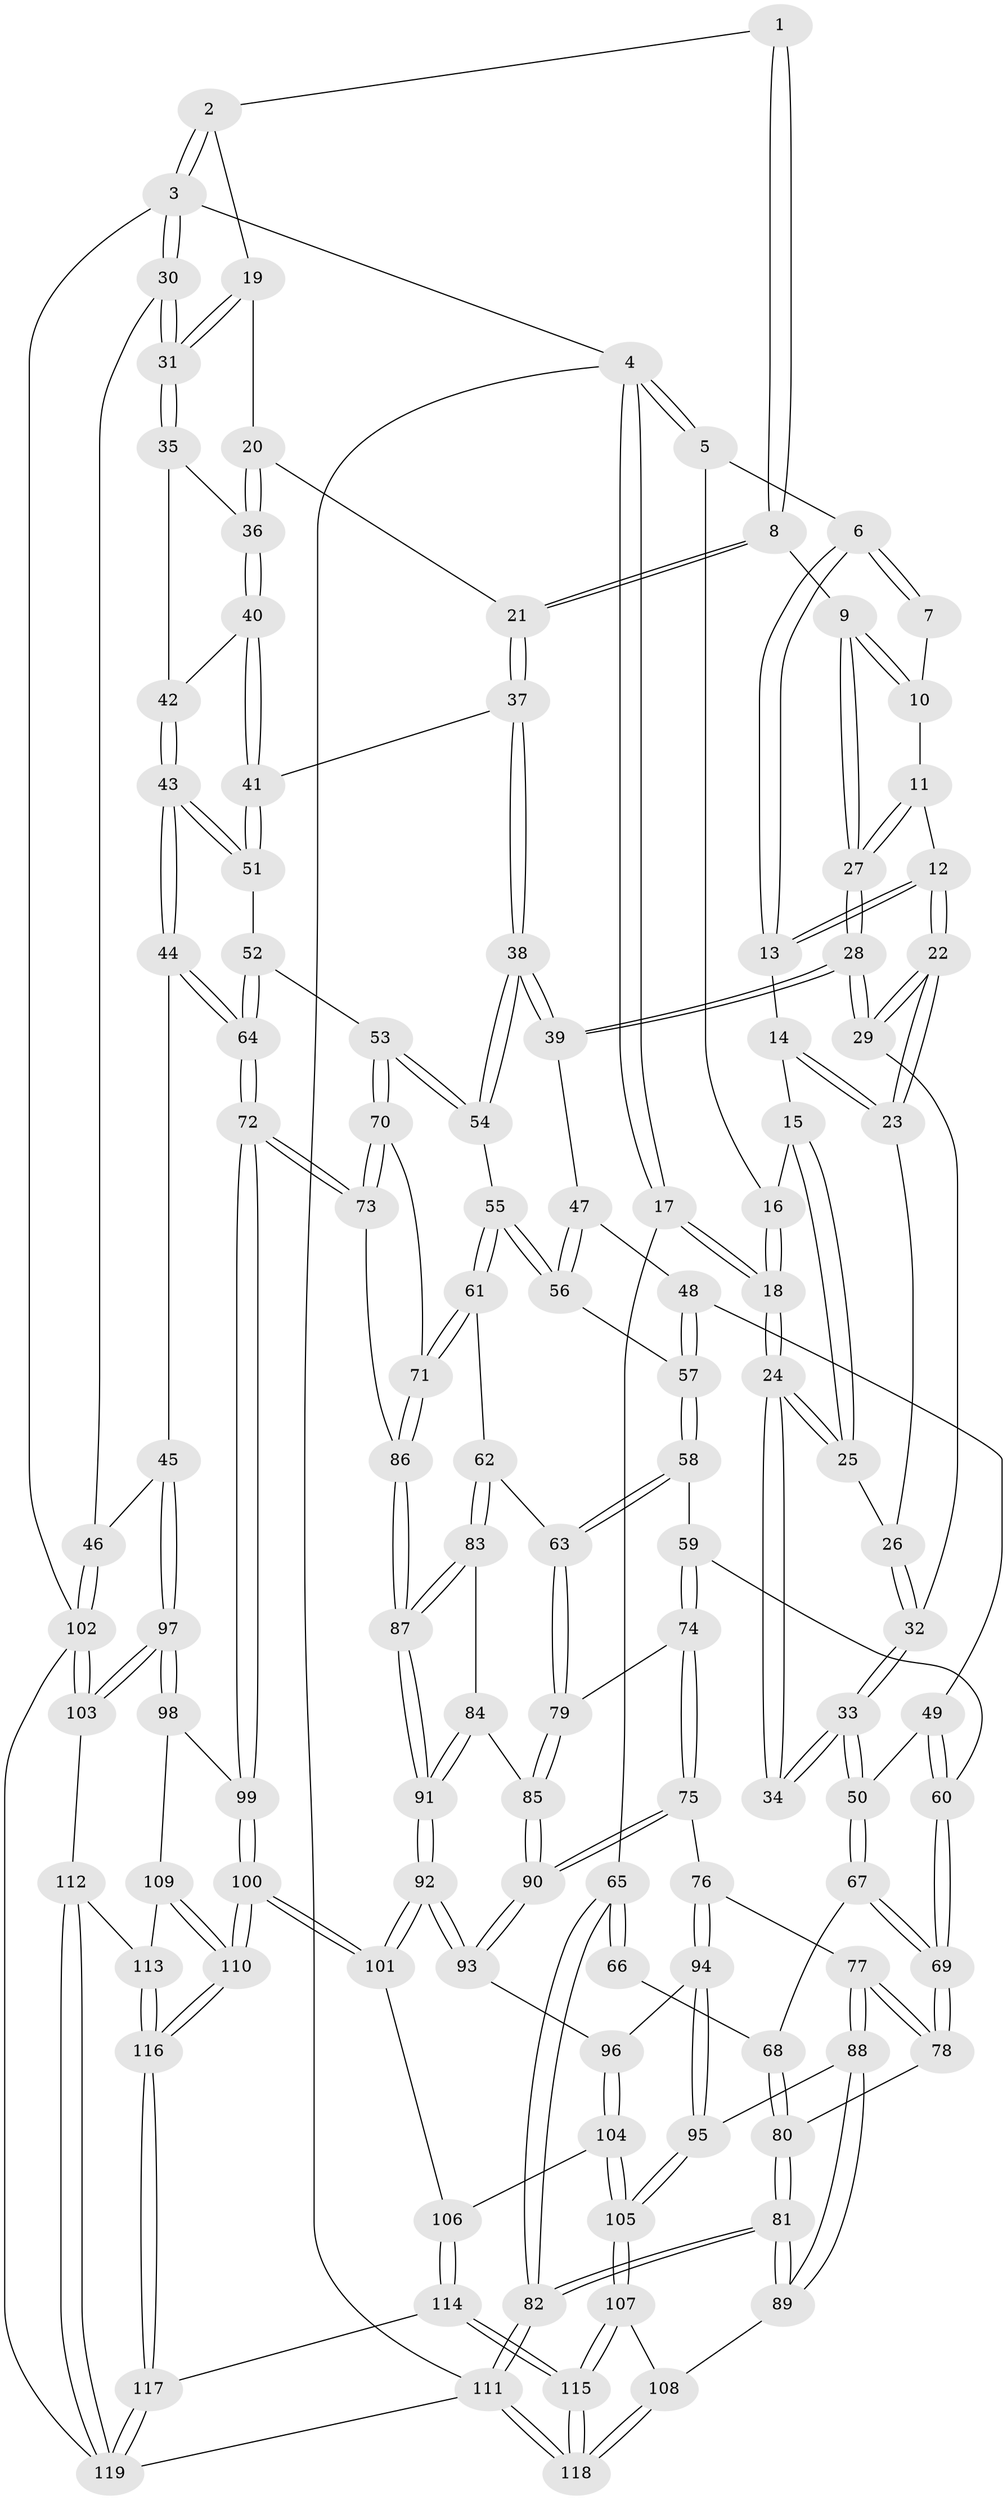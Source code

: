 // Generated by graph-tools (version 1.1) at 2025/11/02/27/25 16:11:54]
// undirected, 119 vertices, 294 edges
graph export_dot {
graph [start="1"]
  node [color=gray90,style=filled];
  1 [pos="+0.4756930747487828+0"];
  2 [pos="+0.772214065236744+0"];
  3 [pos="+1+0"];
  4 [pos="+0+0"];
  5 [pos="+0.14173323324565607+0"];
  6 [pos="+0.1466580864078701+0"];
  7 [pos="+0.3681725902545758+0"];
  8 [pos="+0.5317207703474822+0.18814474832335842"];
  9 [pos="+0.5139323884753105+0.1917577279329782"];
  10 [pos="+0.37204835344869885+0"];
  11 [pos="+0.343393224278765+0.12891390283464269"];
  12 [pos="+0.2710839971964225+0.1303109916678656"];
  13 [pos="+0.18673306363344516+0.057380717505272495"];
  14 [pos="+0.15484345348807896+0.0945506587253521"];
  15 [pos="+0.052730387609354105+0.13637525570443515"];
  16 [pos="+0.056952105157204086+0.024182180924224646"];
  17 [pos="+0+0.259923045671067"];
  18 [pos="+0+0.2596501630742333"];
  19 [pos="+0.7224028793425672+0.0694021537132331"];
  20 [pos="+0.6427378476893946+0.16200436669630366"];
  21 [pos="+0.5819690856911313+0.189226722493645"];
  22 [pos="+0.2199318549277118+0.21470612749230525"];
  23 [pos="+0.15861136841236462+0.17570823876520789"];
  24 [pos="+0+0.2569194338949438"];
  25 [pos="+0.00589654660816066+0.19057102925463812"];
  26 [pos="+0.08522253109141667+0.2119792795447372"];
  27 [pos="+0.44601250879282545+0.21937627097851728"];
  28 [pos="+0.4112375822052377+0.28380414042688257"];
  29 [pos="+0.2192996971933537+0.2625893448480007"];
  30 [pos="+1+0.309070886948615"];
  31 [pos="+0.9765549945561667+0.25284724951981896"];
  32 [pos="+0.1843996063156623+0.30046440507628264"];
  33 [pos="+0.16304777807427115+0.3857225001614422"];
  34 [pos="+0.14158522358776846+0.3861077805260909"];
  35 [pos="+0.779476239555601+0.2994695623295201"];
  36 [pos="+0.7366413264658537+0.2849898649003348"];
  37 [pos="+0.6042911527950711+0.3170340236875099"];
  38 [pos="+0.5863771340351251+0.4063243092227625"];
  39 [pos="+0.4086187637865088+0.3115529584218217"];
  40 [pos="+0.7087437575178772+0.3547945790956274"];
  41 [pos="+0.7024917958457936+0.3679021581112651"];
  42 [pos="+0.7847735286538586+0.35900185120222267"];
  43 [pos="+0.8038747561401517+0.4690681535084424"];
  44 [pos="+0.8541376297151528+0.5197006219113155"];
  45 [pos="+0.9952548310526619+0.48153037403122423"];
  46 [pos="+1+0.4210408652958025"];
  47 [pos="+0.40793636513227577+0.313772850304196"];
  48 [pos="+0.4044429196540649+0.32048702542366064"];
  49 [pos="+0.36563059350084+0.3727744172235067"];
  50 [pos="+0.1682089755994267+0.39111288670100164"];
  51 [pos="+0.7086716988503129+0.4155633084070817"];
  52 [pos="+0.6273758603355423+0.4381365593130709"];
  53 [pos="+0.6058775241976316+0.4420682739622738"];
  54 [pos="+0.5908823632629719+0.4318534843367654"];
  55 [pos="+0.5585704971174279+0.44506463915684025"];
  56 [pos="+0.5174382518134858+0.4408211814707845"];
  57 [pos="+0.46950349157607035+0.4659998949264989"];
  58 [pos="+0.45300347410614034+0.4957306294537984"];
  59 [pos="+0.3612291219158603+0.45441647519598094"];
  60 [pos="+0.3608769341500127+0.45351107389546474"];
  61 [pos="+0.5148738687781266+0.5269497526541287"];
  62 [pos="+0.47318621199456307+0.529523406336897"];
  63 [pos="+0.4618143818765024+0.5199230222904623"];
  64 [pos="+0.7911853089616978+0.5885223603501935"];
  65 [pos="+0+0.5195209043855412"];
  66 [pos="+0.06445897926884023+0.4641322462696017"];
  67 [pos="+0.1865525023656945+0.4507170797510461"];
  68 [pos="+0.07541379853264354+0.5171793739819384"];
  69 [pos="+0.20144100850469368+0.48795140928157754"];
  70 [pos="+0.6123772670178556+0.47743224605489387"];
  71 [pos="+0.5453573768886563+0.5516487161649656"];
  72 [pos="+0.788670686025734+0.5915117421977605"];
  73 [pos="+0.6605581178708063+0.5766054991527082"];
  74 [pos="+0.34344142286438323+0.5622018429989387"];
  75 [pos="+0.29265818744277156+0.5875391187415713"];
  76 [pos="+0.2867520018088063+0.5901605583199134"];
  77 [pos="+0.22758696848986568+0.5690724442301751"];
  78 [pos="+0.20226625001521248+0.5062948006736985"];
  79 [pos="+0.36591958636236915+0.5697187246710864"];
  80 [pos="+0.07314325342897518+0.5553119822667649"];
  81 [pos="+0+0.7567710102597814"];
  82 [pos="+0+0.8146121065827286"];
  83 [pos="+0.47078768319868786+0.5617483659732073"];
  84 [pos="+0.43880916230258704+0.61672672888829"];
  85 [pos="+0.41687316117883777+0.6184135378909391"];
  86 [pos="+0.5806145677570208+0.6202156648804751"];
  87 [pos="+0.5641182281485324+0.646616990420883"];
  88 [pos="+0.13714575882655344+0.6702764044161251"];
  89 [pos="+0+0.7506256344320317"];
  90 [pos="+0.3977331255951794+0.6625566629902291"];
  91 [pos="+0.5471623104206849+0.6905016796050361"];
  92 [pos="+0.5479285619491777+0.7475429038828196"];
  93 [pos="+0.390765845562839+0.6840209444900408"];
  94 [pos="+0.2924394506393249+0.6170619924423492"];
  95 [pos="+0.25768385551378753+0.7187242246492942"];
  96 [pos="+0.3618763070905351+0.7009915931634749"];
  97 [pos="+0.9289056198326638+0.7692060875394892"];
  98 [pos="+0.8112232296277544+0.7088405868920076"];
  99 [pos="+0.7824843838244169+0.6613205078072755"];
  100 [pos="+0.5900120263674886+0.8084782307057202"];
  101 [pos="+0.5505563185085256+0.7571325532683774"];
  102 [pos="+1+0.8058504690677165"];
  103 [pos="+0.9646367543290446+0.8189941995883381"];
  104 [pos="+0.3301361424373588+0.7877427187168453"];
  105 [pos="+0.2988821726432556+0.7925042725980003"];
  106 [pos="+0.34776004397430893+0.7965463603786993"];
  107 [pos="+0.2589998148860863+0.8265848503997464"];
  108 [pos="+0.24022392340538598+0.8276031328834927"];
  109 [pos="+0.7981296494768753+0.7910067881907552"];
  110 [pos="+0.6104510839972296+0.9375088050008153"];
  111 [pos="+0+1"];
  112 [pos="+0.8998037690909115+0.8894018326208395"];
  113 [pos="+0.86545541950478+0.8818720158221534"];
  114 [pos="+0.525387810782767+1"];
  115 [pos="+0.33397442685054934+1"];
  116 [pos="+0.610363870127536+0.9408984908503545"];
  117 [pos="+0.5580248159206463+1"];
  118 [pos="+0+1"];
  119 [pos="+0.9521915927356155+1"];
  1 -- 2;
  1 -- 8;
  1 -- 8;
  2 -- 3;
  2 -- 3;
  2 -- 19;
  3 -- 4;
  3 -- 30;
  3 -- 30;
  3 -- 102;
  4 -- 5;
  4 -- 5;
  4 -- 17;
  4 -- 17;
  4 -- 111;
  5 -- 6;
  5 -- 16;
  6 -- 7;
  6 -- 7;
  6 -- 13;
  6 -- 13;
  7 -- 10;
  8 -- 9;
  8 -- 21;
  8 -- 21;
  9 -- 10;
  9 -- 10;
  9 -- 27;
  9 -- 27;
  10 -- 11;
  11 -- 12;
  11 -- 27;
  11 -- 27;
  12 -- 13;
  12 -- 13;
  12 -- 22;
  12 -- 22;
  13 -- 14;
  14 -- 15;
  14 -- 23;
  14 -- 23;
  15 -- 16;
  15 -- 25;
  15 -- 25;
  16 -- 18;
  16 -- 18;
  17 -- 18;
  17 -- 18;
  17 -- 65;
  18 -- 24;
  18 -- 24;
  19 -- 20;
  19 -- 31;
  19 -- 31;
  20 -- 21;
  20 -- 36;
  20 -- 36;
  21 -- 37;
  21 -- 37;
  22 -- 23;
  22 -- 23;
  22 -- 29;
  22 -- 29;
  23 -- 26;
  24 -- 25;
  24 -- 25;
  24 -- 34;
  24 -- 34;
  25 -- 26;
  26 -- 32;
  26 -- 32;
  27 -- 28;
  27 -- 28;
  28 -- 29;
  28 -- 29;
  28 -- 39;
  28 -- 39;
  29 -- 32;
  30 -- 31;
  30 -- 31;
  30 -- 46;
  31 -- 35;
  31 -- 35;
  32 -- 33;
  32 -- 33;
  33 -- 34;
  33 -- 34;
  33 -- 50;
  33 -- 50;
  35 -- 36;
  35 -- 42;
  36 -- 40;
  36 -- 40;
  37 -- 38;
  37 -- 38;
  37 -- 41;
  38 -- 39;
  38 -- 39;
  38 -- 54;
  38 -- 54;
  39 -- 47;
  40 -- 41;
  40 -- 41;
  40 -- 42;
  41 -- 51;
  41 -- 51;
  42 -- 43;
  42 -- 43;
  43 -- 44;
  43 -- 44;
  43 -- 51;
  43 -- 51;
  44 -- 45;
  44 -- 64;
  44 -- 64;
  45 -- 46;
  45 -- 97;
  45 -- 97;
  46 -- 102;
  46 -- 102;
  47 -- 48;
  47 -- 56;
  47 -- 56;
  48 -- 49;
  48 -- 57;
  48 -- 57;
  49 -- 50;
  49 -- 60;
  49 -- 60;
  50 -- 67;
  50 -- 67;
  51 -- 52;
  52 -- 53;
  52 -- 64;
  52 -- 64;
  53 -- 54;
  53 -- 54;
  53 -- 70;
  53 -- 70;
  54 -- 55;
  55 -- 56;
  55 -- 56;
  55 -- 61;
  55 -- 61;
  56 -- 57;
  57 -- 58;
  57 -- 58;
  58 -- 59;
  58 -- 63;
  58 -- 63;
  59 -- 60;
  59 -- 74;
  59 -- 74;
  60 -- 69;
  60 -- 69;
  61 -- 62;
  61 -- 71;
  61 -- 71;
  62 -- 63;
  62 -- 83;
  62 -- 83;
  63 -- 79;
  63 -- 79;
  64 -- 72;
  64 -- 72;
  65 -- 66;
  65 -- 66;
  65 -- 82;
  65 -- 82;
  66 -- 68;
  67 -- 68;
  67 -- 69;
  67 -- 69;
  68 -- 80;
  68 -- 80;
  69 -- 78;
  69 -- 78;
  70 -- 71;
  70 -- 73;
  70 -- 73;
  71 -- 86;
  71 -- 86;
  72 -- 73;
  72 -- 73;
  72 -- 99;
  72 -- 99;
  73 -- 86;
  74 -- 75;
  74 -- 75;
  74 -- 79;
  75 -- 76;
  75 -- 90;
  75 -- 90;
  76 -- 77;
  76 -- 94;
  76 -- 94;
  77 -- 78;
  77 -- 78;
  77 -- 88;
  77 -- 88;
  78 -- 80;
  79 -- 85;
  79 -- 85;
  80 -- 81;
  80 -- 81;
  81 -- 82;
  81 -- 82;
  81 -- 89;
  81 -- 89;
  82 -- 111;
  82 -- 111;
  83 -- 84;
  83 -- 87;
  83 -- 87;
  84 -- 85;
  84 -- 91;
  84 -- 91;
  85 -- 90;
  85 -- 90;
  86 -- 87;
  86 -- 87;
  87 -- 91;
  87 -- 91;
  88 -- 89;
  88 -- 89;
  88 -- 95;
  89 -- 108;
  90 -- 93;
  90 -- 93;
  91 -- 92;
  91 -- 92;
  92 -- 93;
  92 -- 93;
  92 -- 101;
  92 -- 101;
  93 -- 96;
  94 -- 95;
  94 -- 95;
  94 -- 96;
  95 -- 105;
  95 -- 105;
  96 -- 104;
  96 -- 104;
  97 -- 98;
  97 -- 98;
  97 -- 103;
  97 -- 103;
  98 -- 99;
  98 -- 109;
  99 -- 100;
  99 -- 100;
  100 -- 101;
  100 -- 101;
  100 -- 110;
  100 -- 110;
  101 -- 106;
  102 -- 103;
  102 -- 103;
  102 -- 119;
  103 -- 112;
  104 -- 105;
  104 -- 105;
  104 -- 106;
  105 -- 107;
  105 -- 107;
  106 -- 114;
  106 -- 114;
  107 -- 108;
  107 -- 115;
  107 -- 115;
  108 -- 118;
  108 -- 118;
  109 -- 110;
  109 -- 110;
  109 -- 113;
  110 -- 116;
  110 -- 116;
  111 -- 118;
  111 -- 118;
  111 -- 119;
  112 -- 113;
  112 -- 119;
  112 -- 119;
  113 -- 116;
  113 -- 116;
  114 -- 115;
  114 -- 115;
  114 -- 117;
  115 -- 118;
  115 -- 118;
  116 -- 117;
  116 -- 117;
  117 -- 119;
  117 -- 119;
}
